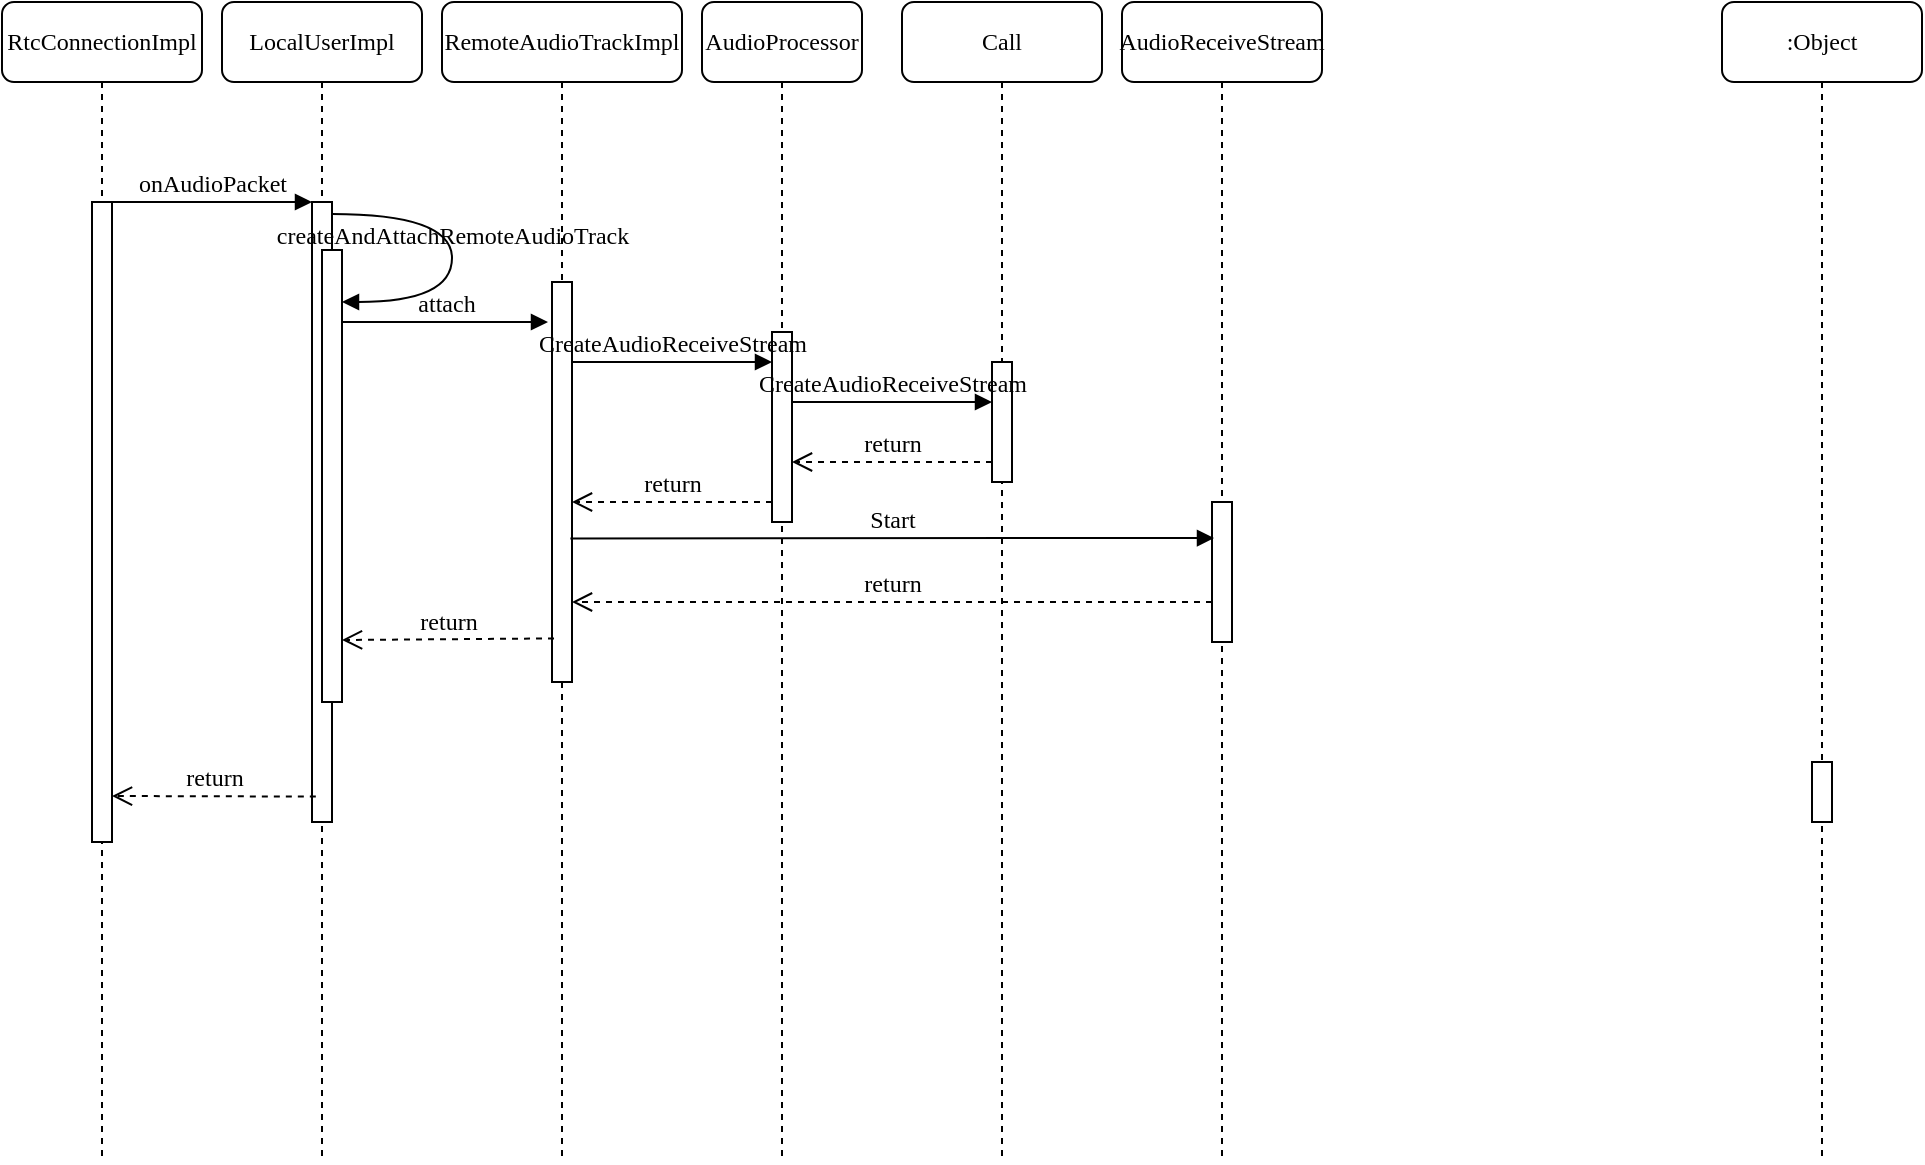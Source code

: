 <mxfile version="11.0.5" type="github"><diagram name="Page-1" id="13e1069c-82ec-6db2-03f1-153e76fe0fe0"><mxGraphModel dx="950" dy="498" grid="1" gridSize="10" guides="1" tooltips="1" connect="1" arrows="1" fold="1" page="1" pageScale="1" pageWidth="1100" pageHeight="850" background="#ffffff" math="0" shadow="0"><root><mxCell id="0"/><mxCell id="1" parent="0"/><mxCell id="7baba1c4bc27f4b0-2" value="LocalUserImpl" style="shape=umlLifeline;perimeter=lifelinePerimeter;whiteSpace=wrap;html=1;container=1;collapsible=0;recursiveResize=0;outlineConnect=0;rounded=1;shadow=0;comic=0;labelBackgroundColor=none;strokeColor=#000000;strokeWidth=1;fillColor=#FFFFFF;fontFamily=Verdana;fontSize=12;fontColor=#000000;align=center;" parent="1" vertex="1"><mxGeometry x="210" y="80" width="100" height="580" as="geometry"/></mxCell><mxCell id="7baba1c4bc27f4b0-10" value="" style="html=1;points=[];perimeter=orthogonalPerimeter;rounded=0;shadow=0;comic=0;labelBackgroundColor=none;strokeColor=#000000;strokeWidth=1;fillColor=#FFFFFF;fontFamily=Verdana;fontSize=12;fontColor=#000000;align=center;" parent="7baba1c4bc27f4b0-2" vertex="1"><mxGeometry x="45" y="100" width="10" height="310" as="geometry"/></mxCell><mxCell id="7baba1c4bc27f4b0-3" value="RemoteAudioTrackImpl" style="shape=umlLifeline;perimeter=lifelinePerimeter;whiteSpace=wrap;html=1;container=1;collapsible=0;recursiveResize=0;outlineConnect=0;rounded=1;shadow=0;comic=0;labelBackgroundColor=none;strokeColor=#000000;strokeWidth=1;fillColor=#FFFFFF;fontFamily=Verdana;fontSize=12;fontColor=#000000;align=center;" parent="1" vertex="1"><mxGeometry x="320" y="80" width="120" height="580" as="geometry"/></mxCell><mxCell id="7baba1c4bc27f4b0-13" value="" style="html=1;points=[];perimeter=orthogonalPerimeter;rounded=0;shadow=0;comic=0;labelBackgroundColor=none;strokeColor=#000000;strokeWidth=1;fillColor=#FFFFFF;fontFamily=Verdana;fontSize=12;fontColor=#000000;align=center;" parent="7baba1c4bc27f4b0-3" vertex="1"><mxGeometry x="55" y="140" width="10" height="200" as="geometry"/></mxCell><mxCell id="7baba1c4bc27f4b0-4" value="AudioProcessor" style="shape=umlLifeline;perimeter=lifelinePerimeter;whiteSpace=wrap;html=1;container=1;collapsible=0;recursiveResize=0;outlineConnect=0;rounded=1;shadow=0;comic=0;labelBackgroundColor=none;strokeColor=#000000;strokeWidth=1;fillColor=#FFFFFF;fontFamily=Verdana;fontSize=12;fontColor=#000000;align=center;" parent="1" vertex="1"><mxGeometry x="450" y="80" width="80" height="580" as="geometry"/></mxCell><mxCell id="yGeVbuzUSSfAQNz2Fgwi-4" value="" style="html=1;points=[];perimeter=orthogonalPerimeter;rounded=0;shadow=0;comic=0;labelBackgroundColor=none;strokeColor=#000000;strokeWidth=1;fillColor=#FFFFFF;fontFamily=Verdana;fontSize=12;fontColor=#000000;align=center;" vertex="1" parent="7baba1c4bc27f4b0-4"><mxGeometry x="35" y="165" width="10" height="95" as="geometry"/></mxCell><mxCell id="7baba1c4bc27f4b0-5" value="Call" style="shape=umlLifeline;perimeter=lifelinePerimeter;whiteSpace=wrap;html=1;container=1;collapsible=0;recursiveResize=0;outlineConnect=0;rounded=1;shadow=0;comic=0;labelBackgroundColor=none;strokeColor=#000000;strokeWidth=1;fillColor=#FFFFFF;fontFamily=Verdana;fontSize=12;fontColor=#000000;align=center;" parent="1" vertex="1"><mxGeometry x="550" y="80" width="100" height="580" as="geometry"/></mxCell><mxCell id="yGeVbuzUSSfAQNz2Fgwi-7" value="" style="html=1;points=[];perimeter=orthogonalPerimeter;rounded=0;shadow=0;comic=0;labelBackgroundColor=none;strokeColor=#000000;strokeWidth=1;fillColor=#FFFFFF;fontFamily=Verdana;fontSize=12;fontColor=#000000;align=center;" vertex="1" parent="7baba1c4bc27f4b0-5"><mxGeometry x="45" y="180" width="10" height="60" as="geometry"/></mxCell><mxCell id="7baba1c4bc27f4b0-6" value="AudioReceiveStream" style="shape=umlLifeline;perimeter=lifelinePerimeter;whiteSpace=wrap;html=1;container=1;collapsible=0;recursiveResize=0;outlineConnect=0;rounded=1;shadow=0;comic=0;labelBackgroundColor=none;strokeColor=#000000;strokeWidth=1;fillColor=#FFFFFF;fontFamily=Verdana;fontSize=12;fontColor=#000000;align=center;" parent="1" vertex="1"><mxGeometry x="660" y="80" width="100" height="580" as="geometry"/></mxCell><mxCell id="yGeVbuzUSSfAQNz2Fgwi-11" value="" style="html=1;points=[];perimeter=orthogonalPerimeter;rounded=0;shadow=0;comic=0;labelBackgroundColor=none;strokeColor=#000000;strokeWidth=1;fillColor=#FFFFFF;fontFamily=Verdana;fontSize=12;fontColor=#000000;align=center;" vertex="1" parent="7baba1c4bc27f4b0-6"><mxGeometry x="45" y="250" width="10" height="70" as="geometry"/></mxCell><mxCell id="7baba1c4bc27f4b0-7" value=":Object" style="shape=umlLifeline;perimeter=lifelinePerimeter;whiteSpace=wrap;html=1;container=1;collapsible=0;recursiveResize=0;outlineConnect=0;rounded=1;shadow=0;comic=0;labelBackgroundColor=none;strokeColor=#000000;strokeWidth=1;fillColor=#FFFFFF;fontFamily=Verdana;fontSize=12;fontColor=#000000;align=center;" parent="1" vertex="1"><mxGeometry x="960" y="80" width="100" height="580" as="geometry"/></mxCell><mxCell id="7baba1c4bc27f4b0-8" value="RtcConnectionImpl" style="shape=umlLifeline;perimeter=lifelinePerimeter;whiteSpace=wrap;html=1;container=1;collapsible=0;recursiveResize=0;outlineConnect=0;rounded=1;shadow=0;comic=0;labelBackgroundColor=none;strokeColor=#000000;strokeWidth=1;fillColor=#FFFFFF;fontFamily=Verdana;fontSize=12;fontColor=#000000;align=center;" parent="1" vertex="1"><mxGeometry x="100" y="80" width="100" height="580" as="geometry"/></mxCell><mxCell id="7baba1c4bc27f4b0-9" value="" style="html=1;points=[];perimeter=orthogonalPerimeter;rounded=0;shadow=0;comic=0;labelBackgroundColor=none;strokeColor=#000000;strokeWidth=1;fillColor=#FFFFFF;fontFamily=Verdana;fontSize=12;fontColor=#000000;align=center;" parent="7baba1c4bc27f4b0-8" vertex="1"><mxGeometry x="45" y="100" width="10" height="320" as="geometry"/></mxCell><mxCell id="7baba1c4bc27f4b0-23" value="Start" style="html=1;verticalAlign=bottom;endArrow=block;labelBackgroundColor=none;fontFamily=Verdana;fontSize=12;exitX=0.919;exitY=0.641;exitDx=0;exitDy=0;exitPerimeter=0;" parent="1" source="7baba1c4bc27f4b0-13" edge="1"><mxGeometry relative="1" as="geometry"><mxPoint x="510" y="420" as="sourcePoint"/><mxPoint x="706" y="348" as="targetPoint"/></mxGeometry></mxCell><mxCell id="7baba1c4bc27f4b0-25" value="" style="html=1;points=[];perimeter=orthogonalPerimeter;rounded=0;shadow=0;comic=0;labelBackgroundColor=none;strokeColor=#000000;strokeWidth=1;fillColor=#FFFFFF;fontFamily=Verdana;fontSize=12;fontColor=#000000;align=center;" parent="1" vertex="1"><mxGeometry x="1005" y="460" width="10" height="30" as="geometry"/></mxCell><mxCell id="7baba1c4bc27f4b0-30" value="return" style="html=1;verticalAlign=bottom;endArrow=open;dashed=1;endSize=8;labelBackgroundColor=none;fontFamily=Verdana;fontSize=12;edgeStyle=elbowEdgeStyle;elbow=vertical;exitX=0.192;exitY=0.959;exitDx=0;exitDy=0;exitPerimeter=0;" parent="1" source="7baba1c4bc27f4b0-10" target="7baba1c4bc27f4b0-9" edge="1"><mxGeometry relative="1" as="geometry"><mxPoint x="800" y="626" as="targetPoint"/><Array as="points"><mxPoint x="210" y="477"/></Array></mxGeometry></mxCell><mxCell id="7baba1c4bc27f4b0-11" value="onAudioPacket" style="html=1;verticalAlign=bottom;endArrow=block;entryX=0;entryY=0;labelBackgroundColor=none;fontFamily=Verdana;fontSize=12;edgeStyle=elbowEdgeStyle;elbow=vertical;" parent="1" source="7baba1c4bc27f4b0-9" target="7baba1c4bc27f4b0-10" edge="1"><mxGeometry relative="1" as="geometry"><mxPoint x="220" y="190" as="sourcePoint"/></mxGeometry></mxCell><mxCell id="yGeVbuzUSSfAQNz2Fgwi-1" value="" style="html=1;points=[];perimeter=orthogonalPerimeter;rounded=0;shadow=0;comic=0;labelBackgroundColor=none;strokeColor=#000000;strokeWidth=1;fillColor=#FFFFFF;fontFamily=Verdana;fontSize=12;fontColor=#000000;align=center;" vertex="1" parent="1"><mxGeometry x="260" y="204" width="10" height="226" as="geometry"/></mxCell><mxCell id="yGeVbuzUSSfAQNz2Fgwi-2" value="createAndAttachRemoteAudioTrack" style="html=1;verticalAlign=bottom;endArrow=block;labelBackgroundColor=none;fontFamily=Verdana;fontSize=12;elbow=vertical;edgeStyle=orthogonalEdgeStyle;curved=1;" edge="1" parent="1" source="7baba1c4bc27f4b0-10"><mxGeometry relative="1" as="geometry"><mxPoint x="270" y="186" as="sourcePoint"/><mxPoint x="270" y="230" as="targetPoint"/><Array as="points"><mxPoint x="325" y="186"/><mxPoint x="325" y="230"/></Array></mxGeometry></mxCell><mxCell id="yGeVbuzUSSfAQNz2Fgwi-3" value="attach" style="html=1;verticalAlign=bottom;endArrow=block;labelBackgroundColor=none;fontFamily=Verdana;fontSize=12;edgeStyle=elbowEdgeStyle;elbow=vertical;" edge="1" parent="1" source="yGeVbuzUSSfAQNz2Fgwi-1"><mxGeometry relative="1" as="geometry"><mxPoint x="395" y="230" as="sourcePoint"/><Array as="points"><mxPoint x="360" y="240"/><mxPoint x="340" y="260"/><mxPoint x="470" y="230"/></Array><mxPoint x="373" y="240" as="targetPoint"/></mxGeometry></mxCell><mxCell id="yGeVbuzUSSfAQNz2Fgwi-5" value="CreateAudioReceiveStream" style="html=1;verticalAlign=bottom;endArrow=block;labelBackgroundColor=none;fontFamily=Verdana;fontSize=12;edgeStyle=elbowEdgeStyle;elbow=vertical;" edge="1" parent="1" source="7baba1c4bc27f4b0-13" target="yGeVbuzUSSfAQNz2Fgwi-4"><mxGeometry relative="1" as="geometry"><mxPoint x="390" y="260" as="sourcePoint"/><Array as="points"><mxPoint x="470" y="260"/><mxPoint x="450" y="281"/></Array><mxPoint x="504" y="281" as="targetPoint"/></mxGeometry></mxCell><mxCell id="yGeVbuzUSSfAQNz2Fgwi-6" value="CreateAudioReceiveStream" style="html=1;verticalAlign=bottom;endArrow=block;labelBackgroundColor=none;fontFamily=Verdana;fontSize=12;edgeStyle=elbowEdgeStyle;elbow=vertical;" edge="1" parent="1" source="yGeVbuzUSSfAQNz2Fgwi-4" target="yGeVbuzUSSfAQNz2Fgwi-7"><mxGeometry relative="1" as="geometry"><mxPoint x="535" y="294.5" as="sourcePoint"/><Array as="points"><mxPoint x="570" y="280"/><mxPoint x="590" y="295"/><mxPoint x="600" y="315.5"/></Array><mxPoint x="580" y="295" as="targetPoint"/></mxGeometry></mxCell><mxCell id="yGeVbuzUSSfAQNz2Fgwi-8" value="return" style="html=1;verticalAlign=bottom;endArrow=open;dashed=1;endSize=8;labelBackgroundColor=none;fontFamily=Verdana;fontSize=12;edgeStyle=elbowEdgeStyle;elbow=vertical;" edge="1" parent="1" source="yGeVbuzUSSfAQNz2Fgwi-7" target="yGeVbuzUSSfAQNz2Fgwi-4"><mxGeometry relative="1" as="geometry"><mxPoint x="92.5" y="300" as="targetPoint"/><Array as="points"><mxPoint x="570" y="310"/><mxPoint x="507.5" y="300"/></Array><mxPoint x="570" y="310" as="sourcePoint"/></mxGeometry></mxCell><mxCell id="yGeVbuzUSSfAQNz2Fgwi-10" value="return" style="html=1;verticalAlign=bottom;endArrow=open;dashed=1;endSize=8;labelBackgroundColor=none;fontFamily=Verdana;fontSize=12;edgeStyle=elbowEdgeStyle;elbow=vertical;" edge="1" parent="1" source="yGeVbuzUSSfAQNz2Fgwi-4" target="7baba1c4bc27f4b0-13"><mxGeometry relative="1" as="geometry"><mxPoint x="410" y="330" as="targetPoint"/><Array as="points"><mxPoint x="450" y="330"/><mxPoint x="387.5" y="320"/></Array><mxPoint x="475" y="330" as="sourcePoint"/></mxGeometry></mxCell><mxCell id="yGeVbuzUSSfAQNz2Fgwi-13" value="return" style="html=1;verticalAlign=bottom;endArrow=open;dashed=1;endSize=8;labelBackgroundColor=none;fontFamily=Verdana;fontSize=12;edgeStyle=elbowEdgeStyle;elbow=vertical;" edge="1" parent="1" source="yGeVbuzUSSfAQNz2Fgwi-11" target="7baba1c4bc27f4b0-13"><mxGeometry relative="1" as="geometry"><mxPoint x="390" y="380" as="targetPoint"/><Array as="points"><mxPoint x="445" y="380"/><mxPoint x="382.5" y="370"/></Array><mxPoint x="480" y="380" as="sourcePoint"/></mxGeometry></mxCell><mxCell id="yGeVbuzUSSfAQNz2Fgwi-15" value="return" style="html=1;verticalAlign=bottom;endArrow=open;dashed=1;endSize=8;labelBackgroundColor=none;fontFamily=Verdana;fontSize=12;edgeStyle=elbowEdgeStyle;elbow=vertical;exitX=0.101;exitY=0.891;exitDx=0;exitDy=0;exitPerimeter=0;" edge="1" parent="1" source="7baba1c4bc27f4b0-13"><mxGeometry relative="1" as="geometry"><mxPoint x="270" y="399" as="targetPoint"/><Array as="points"><mxPoint x="335" y="399"/><mxPoint x="272.5" y="389"/></Array><mxPoint x="370" y="399" as="sourcePoint"/></mxGeometry></mxCell></root></mxGraphModel></diagram></mxfile>